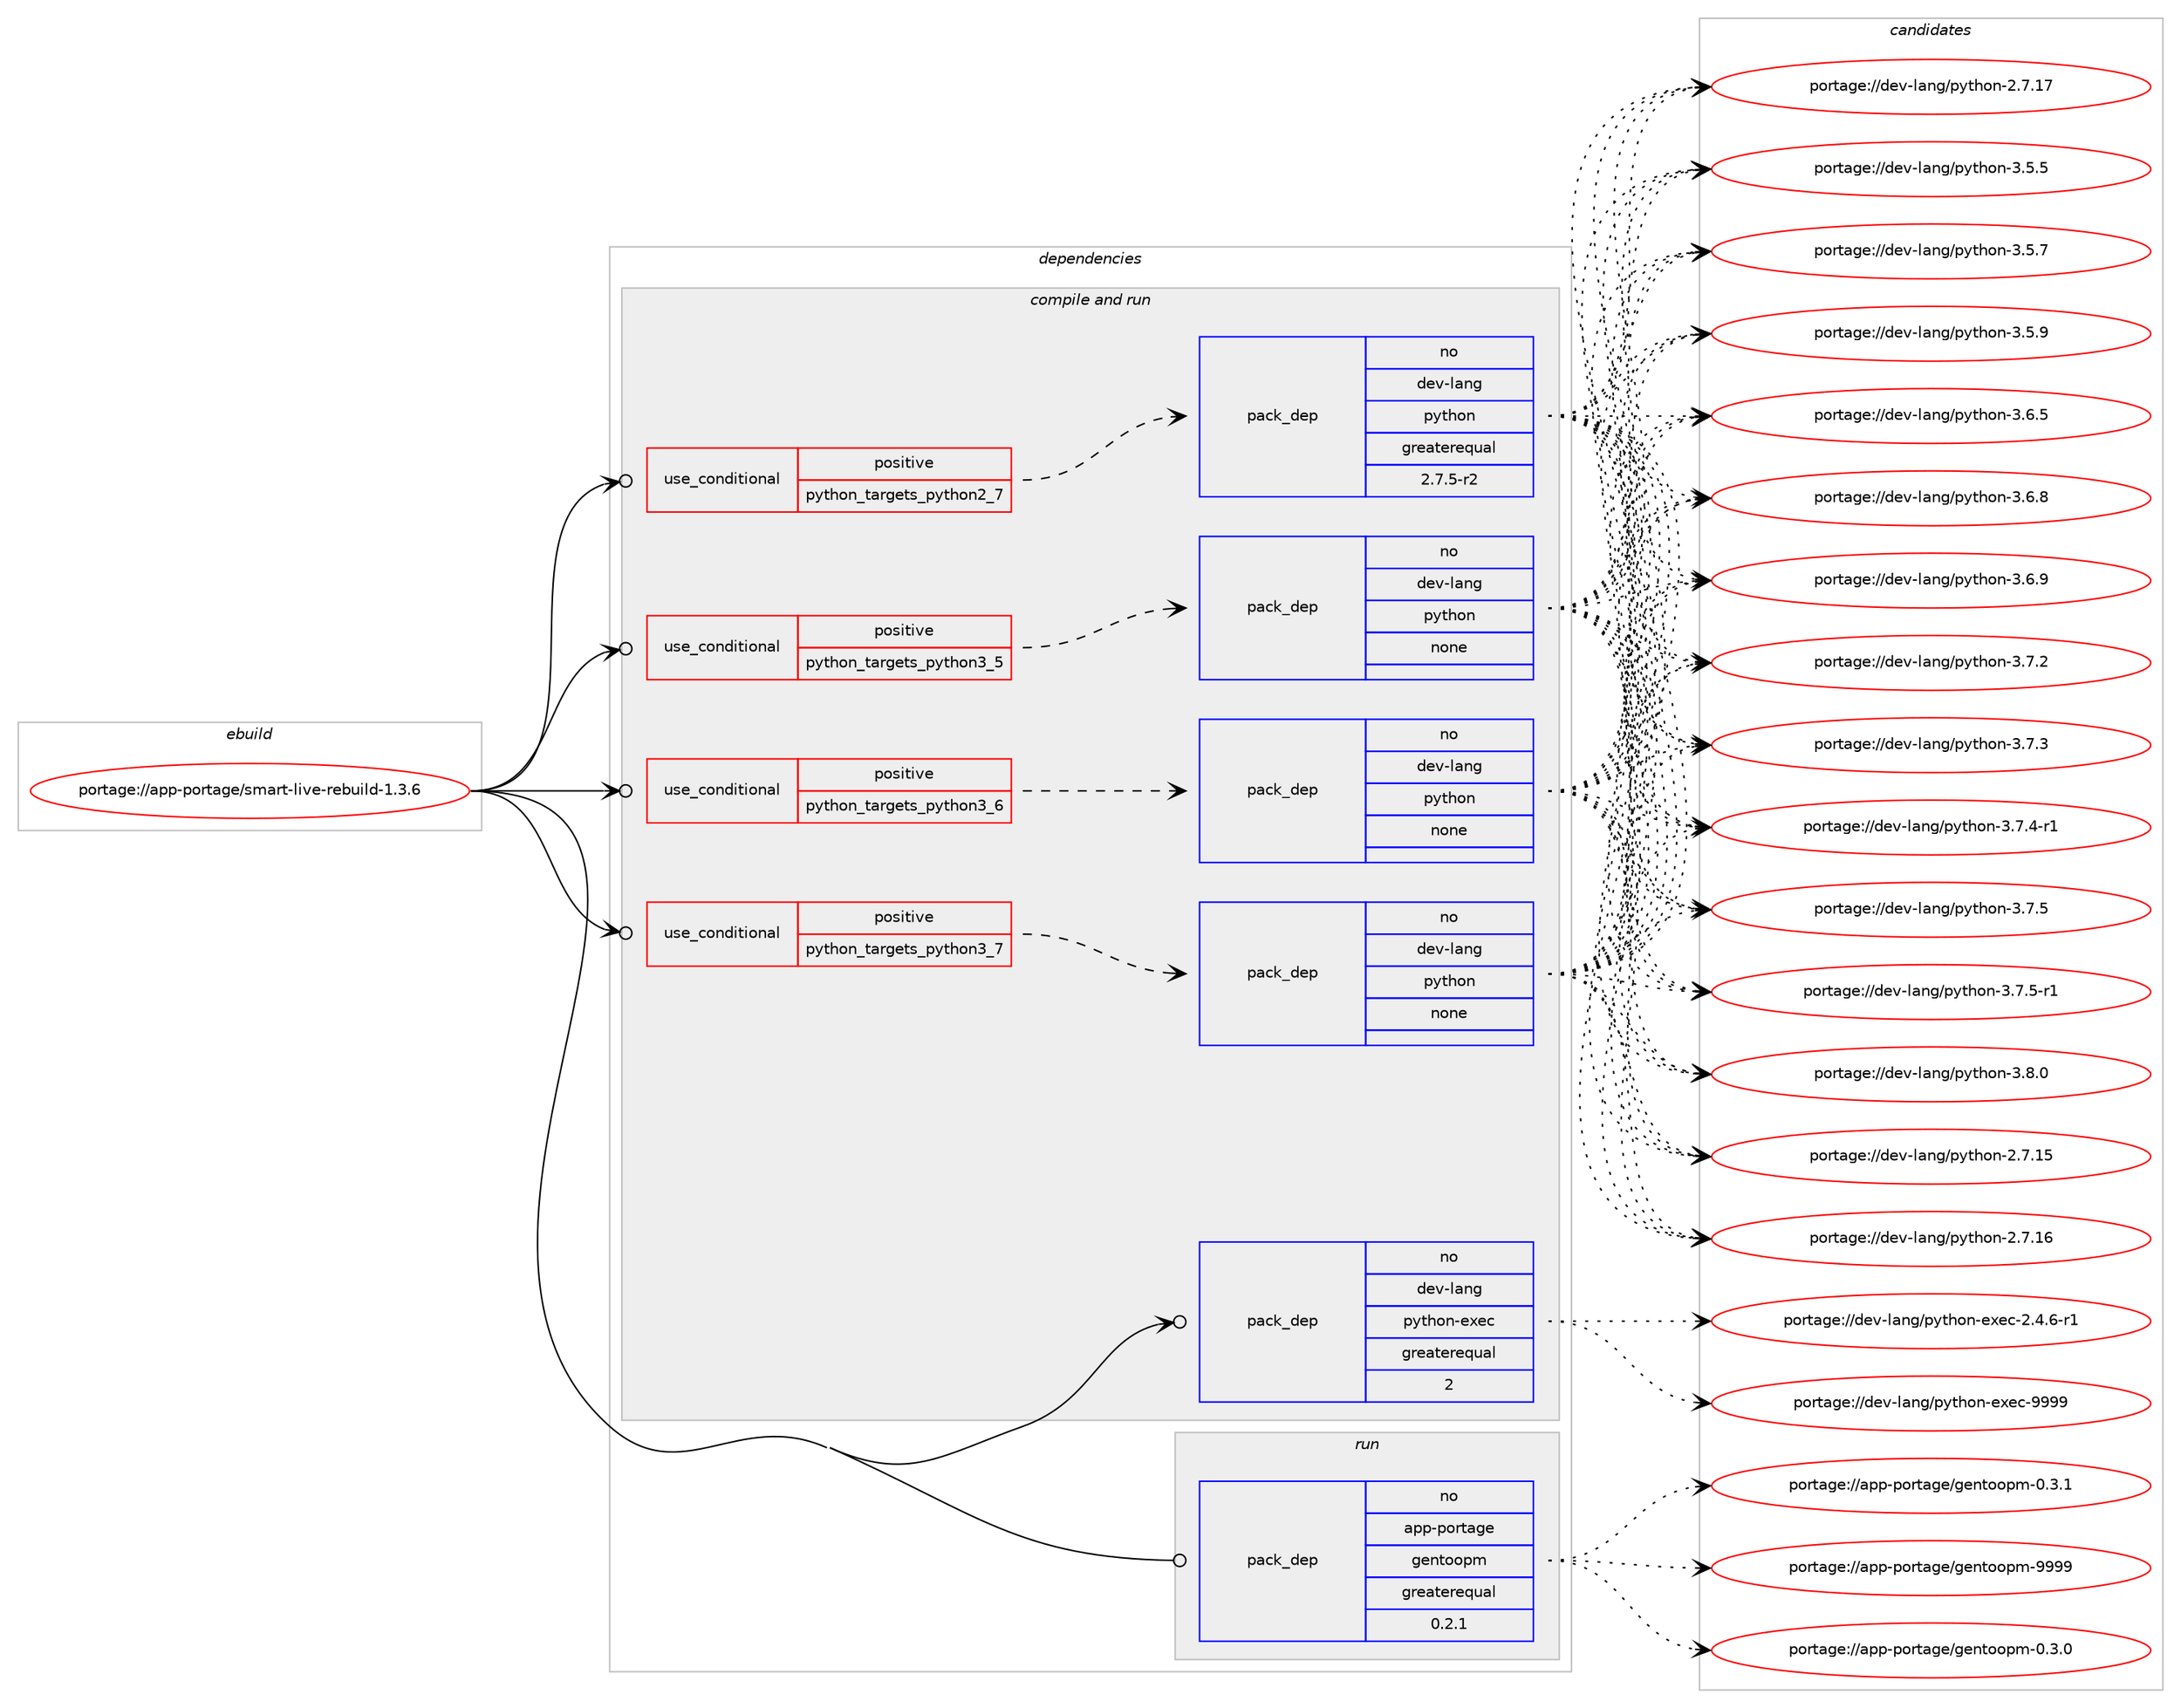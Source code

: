 digraph prolog {

# *************
# Graph options
# *************

newrank=true;
concentrate=true;
compound=true;
graph [rankdir=LR,fontname=Helvetica,fontsize=10,ranksep=1.5];#, ranksep=2.5, nodesep=0.2];
edge  [arrowhead=vee];
node  [fontname=Helvetica,fontsize=10];

# **********
# The ebuild
# **********

subgraph cluster_leftcol {
color=gray;
rank=same;
label=<<i>ebuild</i>>;
id [label="portage://app-portage/smart-live-rebuild-1.3.6", color=red, width=4, href="../app-portage/smart-live-rebuild-1.3.6.svg"];
}

# ****************
# The dependencies
# ****************

subgraph cluster_midcol {
color=gray;
label=<<i>dependencies</i>>;
subgraph cluster_compile {
fillcolor="#eeeeee";
style=filled;
label=<<i>compile</i>>;
}
subgraph cluster_compileandrun {
fillcolor="#eeeeee";
style=filled;
label=<<i>compile and run</i>>;
subgraph cond10448 {
dependency42333 [label=<<TABLE BORDER="0" CELLBORDER="1" CELLSPACING="0" CELLPADDING="4"><TR><TD ROWSPAN="3" CELLPADDING="10">use_conditional</TD></TR><TR><TD>positive</TD></TR><TR><TD>python_targets_python2_7</TD></TR></TABLE>>, shape=none, color=red];
subgraph pack31179 {
dependency42334 [label=<<TABLE BORDER="0" CELLBORDER="1" CELLSPACING="0" CELLPADDING="4" WIDTH="220"><TR><TD ROWSPAN="6" CELLPADDING="30">pack_dep</TD></TR><TR><TD WIDTH="110">no</TD></TR><TR><TD>dev-lang</TD></TR><TR><TD>python</TD></TR><TR><TD>greaterequal</TD></TR><TR><TD>2.7.5-r2</TD></TR></TABLE>>, shape=none, color=blue];
}
dependency42333:e -> dependency42334:w [weight=20,style="dashed",arrowhead="vee"];
}
id:e -> dependency42333:w [weight=20,style="solid",arrowhead="odotvee"];
subgraph cond10449 {
dependency42335 [label=<<TABLE BORDER="0" CELLBORDER="1" CELLSPACING="0" CELLPADDING="4"><TR><TD ROWSPAN="3" CELLPADDING="10">use_conditional</TD></TR><TR><TD>positive</TD></TR><TR><TD>python_targets_python3_5</TD></TR></TABLE>>, shape=none, color=red];
subgraph pack31180 {
dependency42336 [label=<<TABLE BORDER="0" CELLBORDER="1" CELLSPACING="0" CELLPADDING="4" WIDTH="220"><TR><TD ROWSPAN="6" CELLPADDING="30">pack_dep</TD></TR><TR><TD WIDTH="110">no</TD></TR><TR><TD>dev-lang</TD></TR><TR><TD>python</TD></TR><TR><TD>none</TD></TR><TR><TD></TD></TR></TABLE>>, shape=none, color=blue];
}
dependency42335:e -> dependency42336:w [weight=20,style="dashed",arrowhead="vee"];
}
id:e -> dependency42335:w [weight=20,style="solid",arrowhead="odotvee"];
subgraph cond10450 {
dependency42337 [label=<<TABLE BORDER="0" CELLBORDER="1" CELLSPACING="0" CELLPADDING="4"><TR><TD ROWSPAN="3" CELLPADDING="10">use_conditional</TD></TR><TR><TD>positive</TD></TR><TR><TD>python_targets_python3_6</TD></TR></TABLE>>, shape=none, color=red];
subgraph pack31181 {
dependency42338 [label=<<TABLE BORDER="0" CELLBORDER="1" CELLSPACING="0" CELLPADDING="4" WIDTH="220"><TR><TD ROWSPAN="6" CELLPADDING="30">pack_dep</TD></TR><TR><TD WIDTH="110">no</TD></TR><TR><TD>dev-lang</TD></TR><TR><TD>python</TD></TR><TR><TD>none</TD></TR><TR><TD></TD></TR></TABLE>>, shape=none, color=blue];
}
dependency42337:e -> dependency42338:w [weight=20,style="dashed",arrowhead="vee"];
}
id:e -> dependency42337:w [weight=20,style="solid",arrowhead="odotvee"];
subgraph cond10451 {
dependency42339 [label=<<TABLE BORDER="0" CELLBORDER="1" CELLSPACING="0" CELLPADDING="4"><TR><TD ROWSPAN="3" CELLPADDING="10">use_conditional</TD></TR><TR><TD>positive</TD></TR><TR><TD>python_targets_python3_7</TD></TR></TABLE>>, shape=none, color=red];
subgraph pack31182 {
dependency42340 [label=<<TABLE BORDER="0" CELLBORDER="1" CELLSPACING="0" CELLPADDING="4" WIDTH="220"><TR><TD ROWSPAN="6" CELLPADDING="30">pack_dep</TD></TR><TR><TD WIDTH="110">no</TD></TR><TR><TD>dev-lang</TD></TR><TR><TD>python</TD></TR><TR><TD>none</TD></TR><TR><TD></TD></TR></TABLE>>, shape=none, color=blue];
}
dependency42339:e -> dependency42340:w [weight=20,style="dashed",arrowhead="vee"];
}
id:e -> dependency42339:w [weight=20,style="solid",arrowhead="odotvee"];
subgraph pack31183 {
dependency42341 [label=<<TABLE BORDER="0" CELLBORDER="1" CELLSPACING="0" CELLPADDING="4" WIDTH="220"><TR><TD ROWSPAN="6" CELLPADDING="30">pack_dep</TD></TR><TR><TD WIDTH="110">no</TD></TR><TR><TD>dev-lang</TD></TR><TR><TD>python-exec</TD></TR><TR><TD>greaterequal</TD></TR><TR><TD>2</TD></TR></TABLE>>, shape=none, color=blue];
}
id:e -> dependency42341:w [weight=20,style="solid",arrowhead="odotvee"];
}
subgraph cluster_run {
fillcolor="#eeeeee";
style=filled;
label=<<i>run</i>>;
subgraph pack31184 {
dependency42342 [label=<<TABLE BORDER="0" CELLBORDER="1" CELLSPACING="0" CELLPADDING="4" WIDTH="220"><TR><TD ROWSPAN="6" CELLPADDING="30">pack_dep</TD></TR><TR><TD WIDTH="110">no</TD></TR><TR><TD>app-portage</TD></TR><TR><TD>gentoopm</TD></TR><TR><TD>greaterequal</TD></TR><TR><TD>0.2.1</TD></TR></TABLE>>, shape=none, color=blue];
}
id:e -> dependency42342:w [weight=20,style="solid",arrowhead="odot"];
}
}

# **************
# The candidates
# **************

subgraph cluster_choices {
rank=same;
color=gray;
label=<<i>candidates</i>>;

subgraph choice31179 {
color=black;
nodesep=1;
choiceportage10010111845108971101034711212111610411111045504655464953 [label="portage://dev-lang/python-2.7.15", color=red, width=4,href="../dev-lang/python-2.7.15.svg"];
choiceportage10010111845108971101034711212111610411111045504655464954 [label="portage://dev-lang/python-2.7.16", color=red, width=4,href="../dev-lang/python-2.7.16.svg"];
choiceportage10010111845108971101034711212111610411111045504655464955 [label="portage://dev-lang/python-2.7.17", color=red, width=4,href="../dev-lang/python-2.7.17.svg"];
choiceportage100101118451089711010347112121116104111110455146534653 [label="portage://dev-lang/python-3.5.5", color=red, width=4,href="../dev-lang/python-3.5.5.svg"];
choiceportage100101118451089711010347112121116104111110455146534655 [label="portage://dev-lang/python-3.5.7", color=red, width=4,href="../dev-lang/python-3.5.7.svg"];
choiceportage100101118451089711010347112121116104111110455146534657 [label="portage://dev-lang/python-3.5.9", color=red, width=4,href="../dev-lang/python-3.5.9.svg"];
choiceportage100101118451089711010347112121116104111110455146544653 [label="portage://dev-lang/python-3.6.5", color=red, width=4,href="../dev-lang/python-3.6.5.svg"];
choiceportage100101118451089711010347112121116104111110455146544656 [label="portage://dev-lang/python-3.6.8", color=red, width=4,href="../dev-lang/python-3.6.8.svg"];
choiceportage100101118451089711010347112121116104111110455146544657 [label="portage://dev-lang/python-3.6.9", color=red, width=4,href="../dev-lang/python-3.6.9.svg"];
choiceportage100101118451089711010347112121116104111110455146554650 [label="portage://dev-lang/python-3.7.2", color=red, width=4,href="../dev-lang/python-3.7.2.svg"];
choiceportage100101118451089711010347112121116104111110455146554651 [label="portage://dev-lang/python-3.7.3", color=red, width=4,href="../dev-lang/python-3.7.3.svg"];
choiceportage1001011184510897110103471121211161041111104551465546524511449 [label="portage://dev-lang/python-3.7.4-r1", color=red, width=4,href="../dev-lang/python-3.7.4-r1.svg"];
choiceportage100101118451089711010347112121116104111110455146554653 [label="portage://dev-lang/python-3.7.5", color=red, width=4,href="../dev-lang/python-3.7.5.svg"];
choiceportage1001011184510897110103471121211161041111104551465546534511449 [label="portage://dev-lang/python-3.7.5-r1", color=red, width=4,href="../dev-lang/python-3.7.5-r1.svg"];
choiceportage100101118451089711010347112121116104111110455146564648 [label="portage://dev-lang/python-3.8.0", color=red, width=4,href="../dev-lang/python-3.8.0.svg"];
dependency42334:e -> choiceportage10010111845108971101034711212111610411111045504655464953:w [style=dotted,weight="100"];
dependency42334:e -> choiceportage10010111845108971101034711212111610411111045504655464954:w [style=dotted,weight="100"];
dependency42334:e -> choiceportage10010111845108971101034711212111610411111045504655464955:w [style=dotted,weight="100"];
dependency42334:e -> choiceportage100101118451089711010347112121116104111110455146534653:w [style=dotted,weight="100"];
dependency42334:e -> choiceportage100101118451089711010347112121116104111110455146534655:w [style=dotted,weight="100"];
dependency42334:e -> choiceportage100101118451089711010347112121116104111110455146534657:w [style=dotted,weight="100"];
dependency42334:e -> choiceportage100101118451089711010347112121116104111110455146544653:w [style=dotted,weight="100"];
dependency42334:e -> choiceportage100101118451089711010347112121116104111110455146544656:w [style=dotted,weight="100"];
dependency42334:e -> choiceportage100101118451089711010347112121116104111110455146544657:w [style=dotted,weight="100"];
dependency42334:e -> choiceportage100101118451089711010347112121116104111110455146554650:w [style=dotted,weight="100"];
dependency42334:e -> choiceportage100101118451089711010347112121116104111110455146554651:w [style=dotted,weight="100"];
dependency42334:e -> choiceportage1001011184510897110103471121211161041111104551465546524511449:w [style=dotted,weight="100"];
dependency42334:e -> choiceportage100101118451089711010347112121116104111110455146554653:w [style=dotted,weight="100"];
dependency42334:e -> choiceportage1001011184510897110103471121211161041111104551465546534511449:w [style=dotted,weight="100"];
dependency42334:e -> choiceportage100101118451089711010347112121116104111110455146564648:w [style=dotted,weight="100"];
}
subgraph choice31180 {
color=black;
nodesep=1;
choiceportage10010111845108971101034711212111610411111045504655464953 [label="portage://dev-lang/python-2.7.15", color=red, width=4,href="../dev-lang/python-2.7.15.svg"];
choiceportage10010111845108971101034711212111610411111045504655464954 [label="portage://dev-lang/python-2.7.16", color=red, width=4,href="../dev-lang/python-2.7.16.svg"];
choiceportage10010111845108971101034711212111610411111045504655464955 [label="portage://dev-lang/python-2.7.17", color=red, width=4,href="../dev-lang/python-2.7.17.svg"];
choiceportage100101118451089711010347112121116104111110455146534653 [label="portage://dev-lang/python-3.5.5", color=red, width=4,href="../dev-lang/python-3.5.5.svg"];
choiceportage100101118451089711010347112121116104111110455146534655 [label="portage://dev-lang/python-3.5.7", color=red, width=4,href="../dev-lang/python-3.5.7.svg"];
choiceportage100101118451089711010347112121116104111110455146534657 [label="portage://dev-lang/python-3.5.9", color=red, width=4,href="../dev-lang/python-3.5.9.svg"];
choiceportage100101118451089711010347112121116104111110455146544653 [label="portage://dev-lang/python-3.6.5", color=red, width=4,href="../dev-lang/python-3.6.5.svg"];
choiceportage100101118451089711010347112121116104111110455146544656 [label="portage://dev-lang/python-3.6.8", color=red, width=4,href="../dev-lang/python-3.6.8.svg"];
choiceportage100101118451089711010347112121116104111110455146544657 [label="portage://dev-lang/python-3.6.9", color=red, width=4,href="../dev-lang/python-3.6.9.svg"];
choiceportage100101118451089711010347112121116104111110455146554650 [label="portage://dev-lang/python-3.7.2", color=red, width=4,href="../dev-lang/python-3.7.2.svg"];
choiceportage100101118451089711010347112121116104111110455146554651 [label="portage://dev-lang/python-3.7.3", color=red, width=4,href="../dev-lang/python-3.7.3.svg"];
choiceportage1001011184510897110103471121211161041111104551465546524511449 [label="portage://dev-lang/python-3.7.4-r1", color=red, width=4,href="../dev-lang/python-3.7.4-r1.svg"];
choiceportage100101118451089711010347112121116104111110455146554653 [label="portage://dev-lang/python-3.7.5", color=red, width=4,href="../dev-lang/python-3.7.5.svg"];
choiceportage1001011184510897110103471121211161041111104551465546534511449 [label="portage://dev-lang/python-3.7.5-r1", color=red, width=4,href="../dev-lang/python-3.7.5-r1.svg"];
choiceportage100101118451089711010347112121116104111110455146564648 [label="portage://dev-lang/python-3.8.0", color=red, width=4,href="../dev-lang/python-3.8.0.svg"];
dependency42336:e -> choiceportage10010111845108971101034711212111610411111045504655464953:w [style=dotted,weight="100"];
dependency42336:e -> choiceportage10010111845108971101034711212111610411111045504655464954:w [style=dotted,weight="100"];
dependency42336:e -> choiceportage10010111845108971101034711212111610411111045504655464955:w [style=dotted,weight="100"];
dependency42336:e -> choiceportage100101118451089711010347112121116104111110455146534653:w [style=dotted,weight="100"];
dependency42336:e -> choiceportage100101118451089711010347112121116104111110455146534655:w [style=dotted,weight="100"];
dependency42336:e -> choiceportage100101118451089711010347112121116104111110455146534657:w [style=dotted,weight="100"];
dependency42336:e -> choiceportage100101118451089711010347112121116104111110455146544653:w [style=dotted,weight="100"];
dependency42336:e -> choiceportage100101118451089711010347112121116104111110455146544656:w [style=dotted,weight="100"];
dependency42336:e -> choiceportage100101118451089711010347112121116104111110455146544657:w [style=dotted,weight="100"];
dependency42336:e -> choiceportage100101118451089711010347112121116104111110455146554650:w [style=dotted,weight="100"];
dependency42336:e -> choiceportage100101118451089711010347112121116104111110455146554651:w [style=dotted,weight="100"];
dependency42336:e -> choiceportage1001011184510897110103471121211161041111104551465546524511449:w [style=dotted,weight="100"];
dependency42336:e -> choiceportage100101118451089711010347112121116104111110455146554653:w [style=dotted,weight="100"];
dependency42336:e -> choiceportage1001011184510897110103471121211161041111104551465546534511449:w [style=dotted,weight="100"];
dependency42336:e -> choiceportage100101118451089711010347112121116104111110455146564648:w [style=dotted,weight="100"];
}
subgraph choice31181 {
color=black;
nodesep=1;
choiceportage10010111845108971101034711212111610411111045504655464953 [label="portage://dev-lang/python-2.7.15", color=red, width=4,href="../dev-lang/python-2.7.15.svg"];
choiceportage10010111845108971101034711212111610411111045504655464954 [label="portage://dev-lang/python-2.7.16", color=red, width=4,href="../dev-lang/python-2.7.16.svg"];
choiceportage10010111845108971101034711212111610411111045504655464955 [label="portage://dev-lang/python-2.7.17", color=red, width=4,href="../dev-lang/python-2.7.17.svg"];
choiceportage100101118451089711010347112121116104111110455146534653 [label="portage://dev-lang/python-3.5.5", color=red, width=4,href="../dev-lang/python-3.5.5.svg"];
choiceportage100101118451089711010347112121116104111110455146534655 [label="portage://dev-lang/python-3.5.7", color=red, width=4,href="../dev-lang/python-3.5.7.svg"];
choiceportage100101118451089711010347112121116104111110455146534657 [label="portage://dev-lang/python-3.5.9", color=red, width=4,href="../dev-lang/python-3.5.9.svg"];
choiceportage100101118451089711010347112121116104111110455146544653 [label="portage://dev-lang/python-3.6.5", color=red, width=4,href="../dev-lang/python-3.6.5.svg"];
choiceportage100101118451089711010347112121116104111110455146544656 [label="portage://dev-lang/python-3.6.8", color=red, width=4,href="../dev-lang/python-3.6.8.svg"];
choiceportage100101118451089711010347112121116104111110455146544657 [label="portage://dev-lang/python-3.6.9", color=red, width=4,href="../dev-lang/python-3.6.9.svg"];
choiceportage100101118451089711010347112121116104111110455146554650 [label="portage://dev-lang/python-3.7.2", color=red, width=4,href="../dev-lang/python-3.7.2.svg"];
choiceportage100101118451089711010347112121116104111110455146554651 [label="portage://dev-lang/python-3.7.3", color=red, width=4,href="../dev-lang/python-3.7.3.svg"];
choiceportage1001011184510897110103471121211161041111104551465546524511449 [label="portage://dev-lang/python-3.7.4-r1", color=red, width=4,href="../dev-lang/python-3.7.4-r1.svg"];
choiceportage100101118451089711010347112121116104111110455146554653 [label="portage://dev-lang/python-3.7.5", color=red, width=4,href="../dev-lang/python-3.7.5.svg"];
choiceportage1001011184510897110103471121211161041111104551465546534511449 [label="portage://dev-lang/python-3.7.5-r1", color=red, width=4,href="../dev-lang/python-3.7.5-r1.svg"];
choiceportage100101118451089711010347112121116104111110455146564648 [label="portage://dev-lang/python-3.8.0", color=red, width=4,href="../dev-lang/python-3.8.0.svg"];
dependency42338:e -> choiceportage10010111845108971101034711212111610411111045504655464953:w [style=dotted,weight="100"];
dependency42338:e -> choiceportage10010111845108971101034711212111610411111045504655464954:w [style=dotted,weight="100"];
dependency42338:e -> choiceportage10010111845108971101034711212111610411111045504655464955:w [style=dotted,weight="100"];
dependency42338:e -> choiceportage100101118451089711010347112121116104111110455146534653:w [style=dotted,weight="100"];
dependency42338:e -> choiceportage100101118451089711010347112121116104111110455146534655:w [style=dotted,weight="100"];
dependency42338:e -> choiceportage100101118451089711010347112121116104111110455146534657:w [style=dotted,weight="100"];
dependency42338:e -> choiceportage100101118451089711010347112121116104111110455146544653:w [style=dotted,weight="100"];
dependency42338:e -> choiceportage100101118451089711010347112121116104111110455146544656:w [style=dotted,weight="100"];
dependency42338:e -> choiceportage100101118451089711010347112121116104111110455146544657:w [style=dotted,weight="100"];
dependency42338:e -> choiceportage100101118451089711010347112121116104111110455146554650:w [style=dotted,weight="100"];
dependency42338:e -> choiceportage100101118451089711010347112121116104111110455146554651:w [style=dotted,weight="100"];
dependency42338:e -> choiceportage1001011184510897110103471121211161041111104551465546524511449:w [style=dotted,weight="100"];
dependency42338:e -> choiceportage100101118451089711010347112121116104111110455146554653:w [style=dotted,weight="100"];
dependency42338:e -> choiceportage1001011184510897110103471121211161041111104551465546534511449:w [style=dotted,weight="100"];
dependency42338:e -> choiceportage100101118451089711010347112121116104111110455146564648:w [style=dotted,weight="100"];
}
subgraph choice31182 {
color=black;
nodesep=1;
choiceportage10010111845108971101034711212111610411111045504655464953 [label="portage://dev-lang/python-2.7.15", color=red, width=4,href="../dev-lang/python-2.7.15.svg"];
choiceportage10010111845108971101034711212111610411111045504655464954 [label="portage://dev-lang/python-2.7.16", color=red, width=4,href="../dev-lang/python-2.7.16.svg"];
choiceportage10010111845108971101034711212111610411111045504655464955 [label="portage://dev-lang/python-2.7.17", color=red, width=4,href="../dev-lang/python-2.7.17.svg"];
choiceportage100101118451089711010347112121116104111110455146534653 [label="portage://dev-lang/python-3.5.5", color=red, width=4,href="../dev-lang/python-3.5.5.svg"];
choiceportage100101118451089711010347112121116104111110455146534655 [label="portage://dev-lang/python-3.5.7", color=red, width=4,href="../dev-lang/python-3.5.7.svg"];
choiceportage100101118451089711010347112121116104111110455146534657 [label="portage://dev-lang/python-3.5.9", color=red, width=4,href="../dev-lang/python-3.5.9.svg"];
choiceportage100101118451089711010347112121116104111110455146544653 [label="portage://dev-lang/python-3.6.5", color=red, width=4,href="../dev-lang/python-3.6.5.svg"];
choiceportage100101118451089711010347112121116104111110455146544656 [label="portage://dev-lang/python-3.6.8", color=red, width=4,href="../dev-lang/python-3.6.8.svg"];
choiceportage100101118451089711010347112121116104111110455146544657 [label="portage://dev-lang/python-3.6.9", color=red, width=4,href="../dev-lang/python-3.6.9.svg"];
choiceportage100101118451089711010347112121116104111110455146554650 [label="portage://dev-lang/python-3.7.2", color=red, width=4,href="../dev-lang/python-3.7.2.svg"];
choiceportage100101118451089711010347112121116104111110455146554651 [label="portage://dev-lang/python-3.7.3", color=red, width=4,href="../dev-lang/python-3.7.3.svg"];
choiceportage1001011184510897110103471121211161041111104551465546524511449 [label="portage://dev-lang/python-3.7.4-r1", color=red, width=4,href="../dev-lang/python-3.7.4-r1.svg"];
choiceportage100101118451089711010347112121116104111110455146554653 [label="portage://dev-lang/python-3.7.5", color=red, width=4,href="../dev-lang/python-3.7.5.svg"];
choiceportage1001011184510897110103471121211161041111104551465546534511449 [label="portage://dev-lang/python-3.7.5-r1", color=red, width=4,href="../dev-lang/python-3.7.5-r1.svg"];
choiceportage100101118451089711010347112121116104111110455146564648 [label="portage://dev-lang/python-3.8.0", color=red, width=4,href="../dev-lang/python-3.8.0.svg"];
dependency42340:e -> choiceportage10010111845108971101034711212111610411111045504655464953:w [style=dotted,weight="100"];
dependency42340:e -> choiceportage10010111845108971101034711212111610411111045504655464954:w [style=dotted,weight="100"];
dependency42340:e -> choiceportage10010111845108971101034711212111610411111045504655464955:w [style=dotted,weight="100"];
dependency42340:e -> choiceportage100101118451089711010347112121116104111110455146534653:w [style=dotted,weight="100"];
dependency42340:e -> choiceportage100101118451089711010347112121116104111110455146534655:w [style=dotted,weight="100"];
dependency42340:e -> choiceportage100101118451089711010347112121116104111110455146534657:w [style=dotted,weight="100"];
dependency42340:e -> choiceportage100101118451089711010347112121116104111110455146544653:w [style=dotted,weight="100"];
dependency42340:e -> choiceportage100101118451089711010347112121116104111110455146544656:w [style=dotted,weight="100"];
dependency42340:e -> choiceportage100101118451089711010347112121116104111110455146544657:w [style=dotted,weight="100"];
dependency42340:e -> choiceportage100101118451089711010347112121116104111110455146554650:w [style=dotted,weight="100"];
dependency42340:e -> choiceportage100101118451089711010347112121116104111110455146554651:w [style=dotted,weight="100"];
dependency42340:e -> choiceportage1001011184510897110103471121211161041111104551465546524511449:w [style=dotted,weight="100"];
dependency42340:e -> choiceportage100101118451089711010347112121116104111110455146554653:w [style=dotted,weight="100"];
dependency42340:e -> choiceportage1001011184510897110103471121211161041111104551465546534511449:w [style=dotted,weight="100"];
dependency42340:e -> choiceportage100101118451089711010347112121116104111110455146564648:w [style=dotted,weight="100"];
}
subgraph choice31183 {
color=black;
nodesep=1;
choiceportage10010111845108971101034711212111610411111045101120101994550465246544511449 [label="portage://dev-lang/python-exec-2.4.6-r1", color=red, width=4,href="../dev-lang/python-exec-2.4.6-r1.svg"];
choiceportage10010111845108971101034711212111610411111045101120101994557575757 [label="portage://dev-lang/python-exec-9999", color=red, width=4,href="../dev-lang/python-exec-9999.svg"];
dependency42341:e -> choiceportage10010111845108971101034711212111610411111045101120101994550465246544511449:w [style=dotted,weight="100"];
dependency42341:e -> choiceportage10010111845108971101034711212111610411111045101120101994557575757:w [style=dotted,weight="100"];
}
subgraph choice31184 {
color=black;
nodesep=1;
choiceportage97112112451121111141169710310147103101110116111111112109454846514648 [label="portage://app-portage/gentoopm-0.3.0", color=red, width=4,href="../app-portage/gentoopm-0.3.0.svg"];
choiceportage97112112451121111141169710310147103101110116111111112109454846514649 [label="portage://app-portage/gentoopm-0.3.1", color=red, width=4,href="../app-portage/gentoopm-0.3.1.svg"];
choiceportage971121124511211111411697103101471031011101161111111121094557575757 [label="portage://app-portage/gentoopm-9999", color=red, width=4,href="../app-portage/gentoopm-9999.svg"];
dependency42342:e -> choiceportage97112112451121111141169710310147103101110116111111112109454846514648:w [style=dotted,weight="100"];
dependency42342:e -> choiceportage97112112451121111141169710310147103101110116111111112109454846514649:w [style=dotted,weight="100"];
dependency42342:e -> choiceportage971121124511211111411697103101471031011101161111111121094557575757:w [style=dotted,weight="100"];
}
}

}
